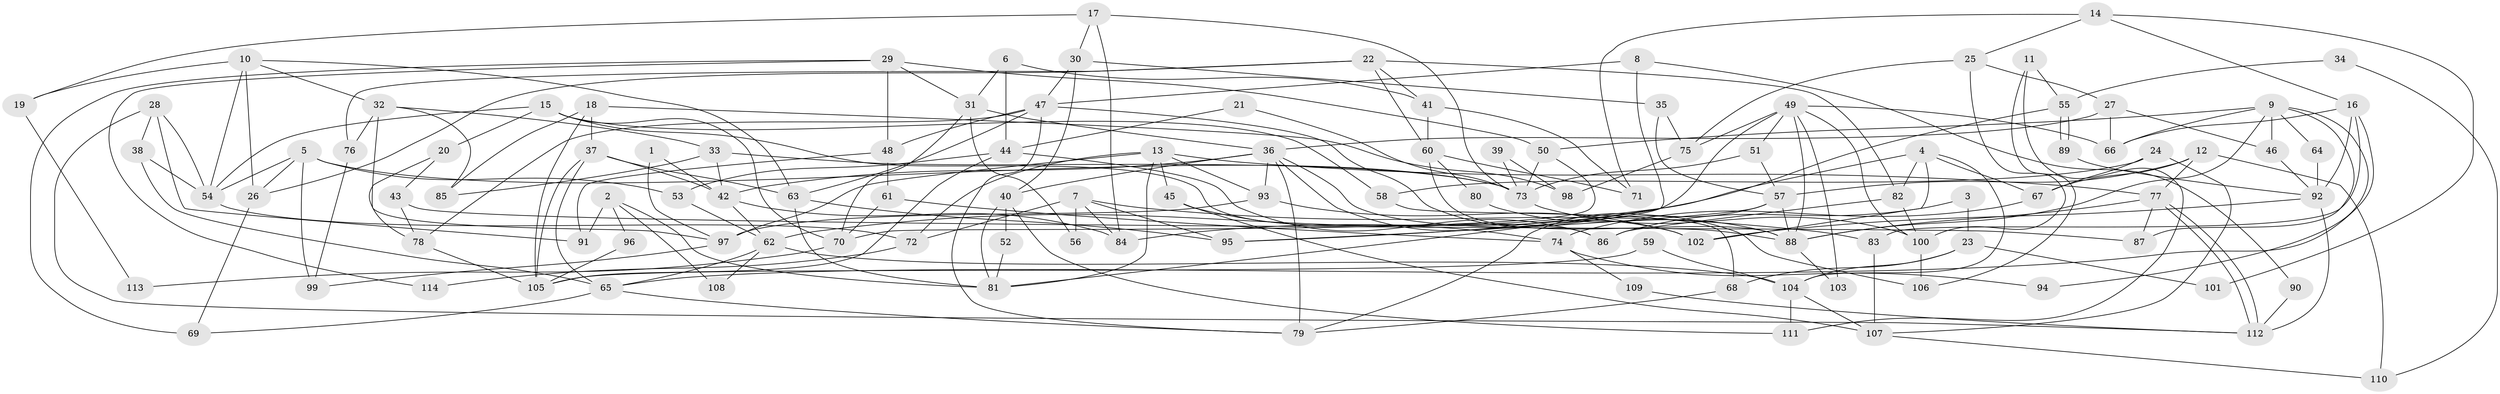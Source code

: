 // coarse degree distribution, {2: 0.1518987341772152, 4: 0.20253164556962025, 5: 0.13924050632911392, 8: 0.0759493670886076, 6: 0.06329113924050633, 7: 0.0759493670886076, 10: 0.02531645569620253, 9: 0.05063291139240506, 3: 0.20253164556962025, 1: 0.012658227848101266}
// Generated by graph-tools (version 1.1) at 2025/18/03/04/25 18:18:38]
// undirected, 114 vertices, 228 edges
graph export_dot {
graph [start="1"]
  node [color=gray90,style=filled];
  1;
  2;
  3;
  4;
  5;
  6;
  7;
  8;
  9;
  10;
  11;
  12;
  13;
  14;
  15;
  16;
  17;
  18;
  19;
  20;
  21;
  22;
  23;
  24;
  25;
  26;
  27;
  28;
  29;
  30;
  31;
  32;
  33;
  34;
  35;
  36;
  37;
  38;
  39;
  40;
  41;
  42;
  43;
  44;
  45;
  46;
  47;
  48;
  49;
  50;
  51;
  52;
  53;
  54;
  55;
  56;
  57;
  58;
  59;
  60;
  61;
  62;
  63;
  64;
  65;
  66;
  67;
  68;
  69;
  70;
  71;
  72;
  73;
  74;
  75;
  76;
  77;
  78;
  79;
  80;
  81;
  82;
  83;
  84;
  85;
  86;
  87;
  88;
  89;
  90;
  91;
  92;
  93;
  94;
  95;
  96;
  97;
  98;
  99;
  100;
  101;
  102;
  103;
  104;
  105;
  106;
  107;
  108;
  109;
  110;
  111;
  112;
  113;
  114;
  1 -- 42;
  1 -- 97;
  2 -- 81;
  2 -- 91;
  2 -- 96;
  2 -- 108;
  3 -- 23;
  3 -- 86;
  4 -- 82;
  4 -- 102;
  4 -- 62;
  4 -- 67;
  4 -- 104;
  5 -- 54;
  5 -- 26;
  5 -- 53;
  5 -- 73;
  5 -- 99;
  6 -- 41;
  6 -- 31;
  6 -- 44;
  7 -- 72;
  7 -- 95;
  7 -- 56;
  7 -- 83;
  7 -- 84;
  8 -- 81;
  8 -- 47;
  8 -- 90;
  9 -- 50;
  9 -- 88;
  9 -- 46;
  9 -- 64;
  9 -- 66;
  9 -- 87;
  9 -- 94;
  10 -- 26;
  10 -- 32;
  10 -- 19;
  10 -- 54;
  10 -- 63;
  11 -- 106;
  11 -- 55;
  11 -- 111;
  12 -- 57;
  12 -- 77;
  12 -- 67;
  12 -- 110;
  13 -- 77;
  13 -- 97;
  13 -- 45;
  13 -- 72;
  13 -- 81;
  13 -- 93;
  14 -- 25;
  14 -- 16;
  14 -- 71;
  14 -- 101;
  15 -- 20;
  15 -- 54;
  15 -- 58;
  15 -- 70;
  15 -- 86;
  16 -- 66;
  16 -- 65;
  16 -- 83;
  16 -- 92;
  17 -- 73;
  17 -- 84;
  17 -- 19;
  17 -- 30;
  18 -- 105;
  18 -- 37;
  18 -- 85;
  18 -- 98;
  19 -- 113;
  20 -- 43;
  20 -- 78;
  21 -- 73;
  21 -- 44;
  22 -- 60;
  22 -- 82;
  22 -- 26;
  22 -- 41;
  22 -- 76;
  23 -- 104;
  23 -- 68;
  23 -- 101;
  24 -- 67;
  24 -- 107;
  24 -- 58;
  25 -- 100;
  25 -- 27;
  25 -- 75;
  26 -- 69;
  27 -- 46;
  27 -- 66;
  27 -- 36;
  28 -- 112;
  28 -- 54;
  28 -- 38;
  28 -- 91;
  29 -- 31;
  29 -- 48;
  29 -- 50;
  29 -- 69;
  29 -- 114;
  30 -- 35;
  30 -- 40;
  30 -- 47;
  31 -- 36;
  31 -- 70;
  31 -- 56;
  32 -- 76;
  32 -- 85;
  32 -- 33;
  32 -- 97;
  33 -- 42;
  33 -- 73;
  33 -- 85;
  34 -- 110;
  34 -- 55;
  35 -- 57;
  35 -- 75;
  36 -- 79;
  36 -- 40;
  36 -- 42;
  36 -- 88;
  36 -- 93;
  36 -- 102;
  37 -- 63;
  37 -- 42;
  37 -- 65;
  37 -- 105;
  38 -- 65;
  38 -- 54;
  39 -- 98;
  39 -- 73;
  40 -- 52;
  40 -- 81;
  40 -- 111;
  41 -- 71;
  41 -- 60;
  42 -- 62;
  42 -- 84;
  43 -- 78;
  43 -- 87;
  44 -- 53;
  44 -- 86;
  44 -- 105;
  45 -- 107;
  45 -- 74;
  46 -- 92;
  47 -- 63;
  47 -- 48;
  47 -- 78;
  47 -- 79;
  47 -- 106;
  48 -- 61;
  48 -- 91;
  49 -- 88;
  49 -- 95;
  49 -- 51;
  49 -- 66;
  49 -- 75;
  49 -- 100;
  49 -- 103;
  50 -- 73;
  50 -- 70;
  51 -- 73;
  51 -- 57;
  52 -- 81;
  53 -- 62;
  54 -- 72;
  55 -- 84;
  55 -- 89;
  55 -- 89;
  57 -- 79;
  57 -- 88;
  57 -- 95;
  58 -- 68;
  59 -- 104;
  59 -- 105;
  60 -- 88;
  60 -- 71;
  60 -- 80;
  61 -- 74;
  61 -- 70;
  62 -- 104;
  62 -- 65;
  62 -- 108;
  63 -- 81;
  63 -- 95;
  64 -- 92;
  65 -- 69;
  65 -- 79;
  67 -- 74;
  68 -- 79;
  70 -- 113;
  72 -- 114;
  73 -- 100;
  74 -- 94;
  74 -- 109;
  75 -- 98;
  76 -- 99;
  77 -- 88;
  77 -- 112;
  77 -- 112;
  77 -- 87;
  78 -- 105;
  80 -- 88;
  82 -- 86;
  82 -- 100;
  83 -- 107;
  88 -- 103;
  89 -- 92;
  90 -- 112;
  92 -- 102;
  92 -- 112;
  93 -- 97;
  93 -- 102;
  96 -- 105;
  97 -- 99;
  100 -- 106;
  104 -- 111;
  104 -- 107;
  107 -- 110;
  109 -- 112;
}
